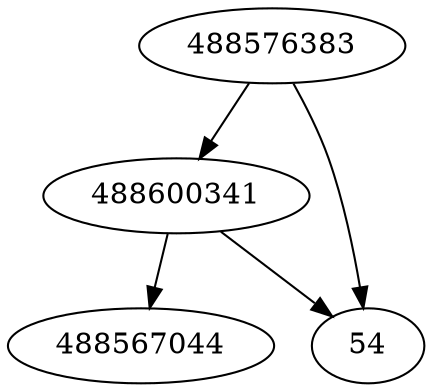 strict digraph  {
488567044;
488600341;
54;
488576383;
488600341 -> 54;
488600341 -> 488567044;
488576383 -> 54;
488576383 -> 488600341;
}
